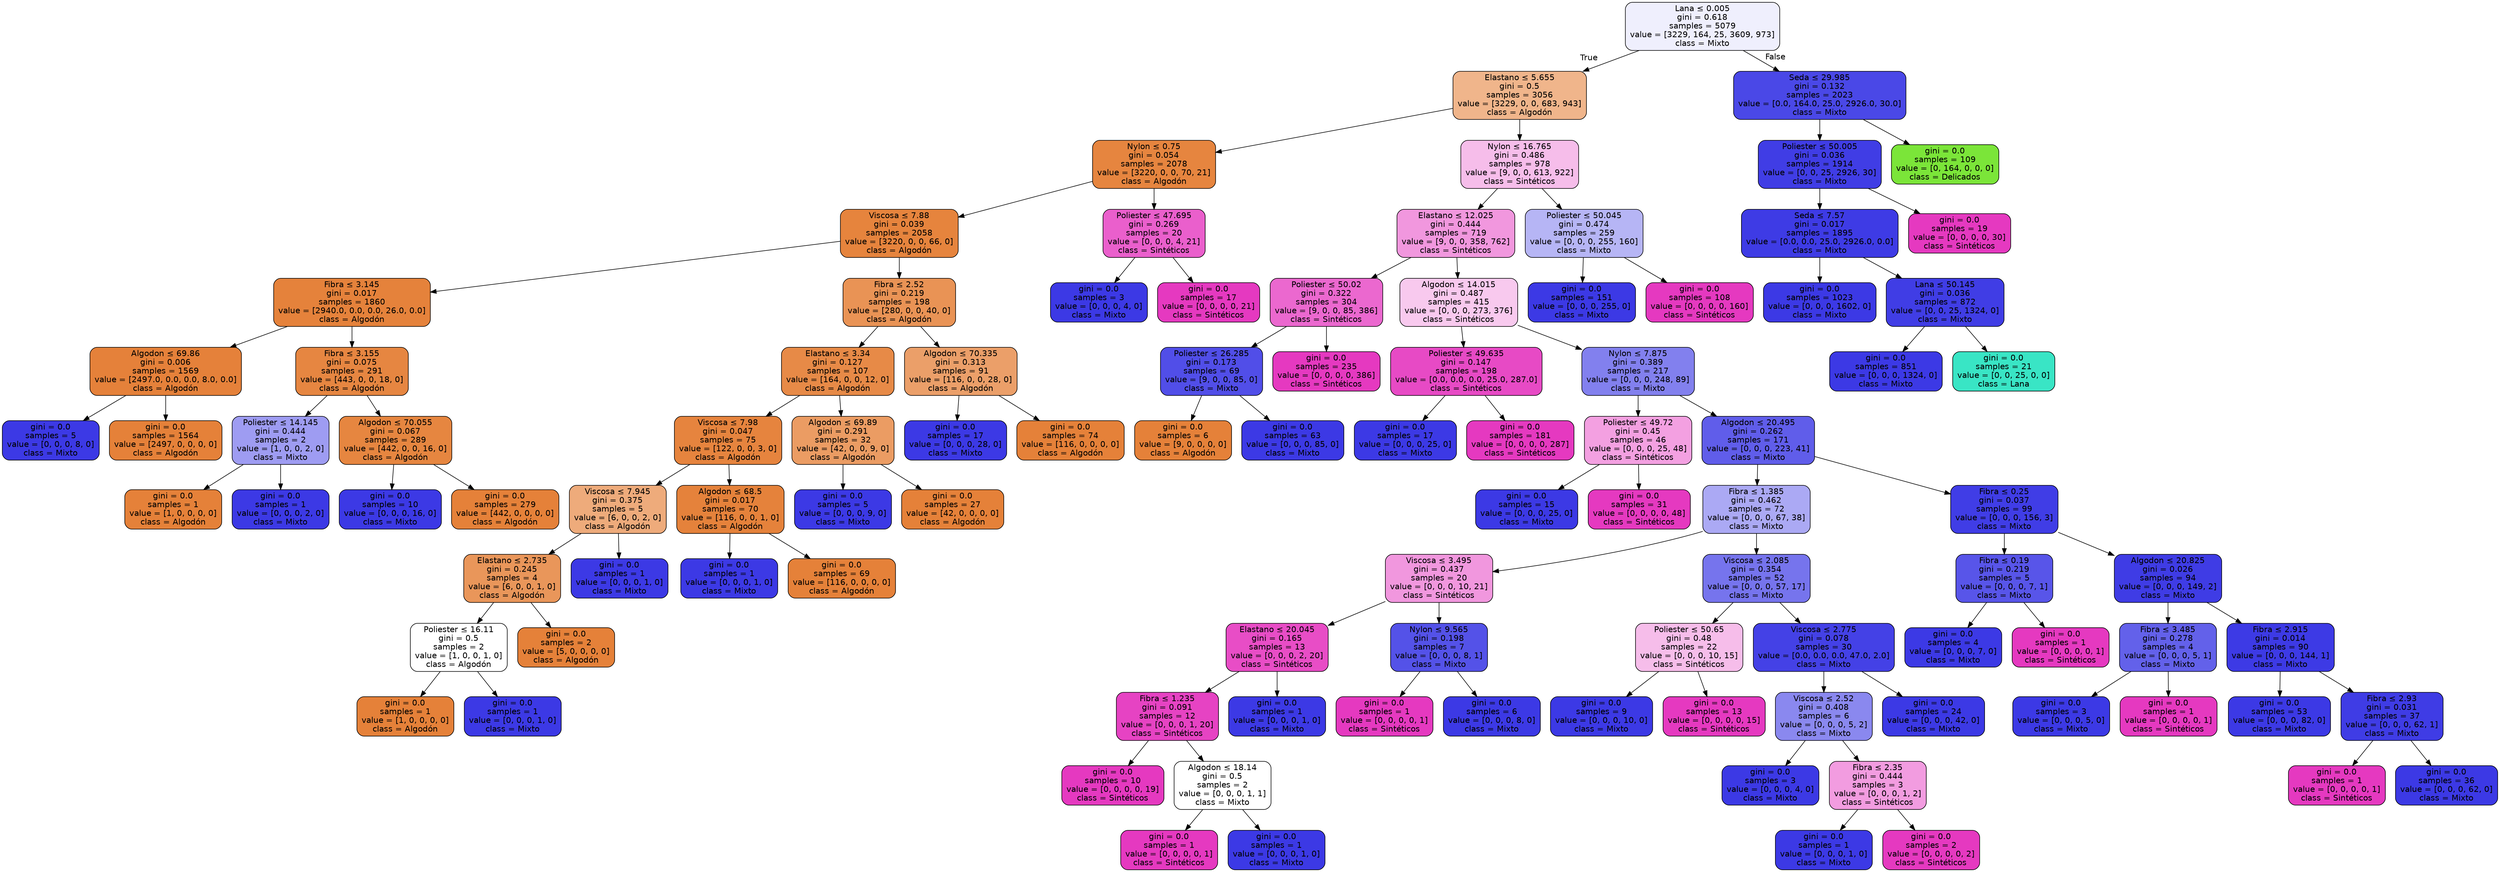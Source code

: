 digraph Tree {
node [shape=box, style="filled, rounded", color="black", fontname="helvetica"] ;
edge [fontname="helvetica"] ;
0 [label=<Lana &le; 0.005<br/>gini = 0.618<br/>samples = 5079<br/>value = [3229, 164, 25, 3609, 973]<br/>class = Mixto>, fillcolor="#efeffd"] ;
1 [label=<Elastano &le; 5.655<br/>gini = 0.5<br/>samples = 3056<br/>value = [3229, 0, 0, 683, 943]<br/>class = Algodón>, fillcolor="#f0b58b"] ;
0 -> 1 [labeldistance=2.5, labelangle=45, headlabel="True"] ;
2 [label=<Nylon &le; 0.75<br/>gini = 0.054<br/>samples = 2078<br/>value = [3220, 0, 0, 70, 21]<br/>class = Algodón>, fillcolor="#e6853f"] ;
1 -> 2 ;
3 [label=<Viscosa &le; 7.88<br/>gini = 0.039<br/>samples = 2058<br/>value = [3220, 0, 0, 66, 0]<br/>class = Algodón>, fillcolor="#e6843d"] ;
2 -> 3 ;
4 [label=<Fibra &le; 3.145<br/>gini = 0.017<br/>samples = 1860<br/>value = [2940.0, 0.0, 0.0, 26.0, 0.0]<br/>class = Algodón>, fillcolor="#e5823b"] ;
3 -> 4 ;
5 [label=<Algodon &le; 69.86<br/>gini = 0.006<br/>samples = 1569<br/>value = [2497.0, 0.0, 0.0, 8.0, 0.0]<br/>class = Algodón>, fillcolor="#e5813a"] ;
4 -> 5 ;
6 [label=<gini = 0.0<br/>samples = 5<br/>value = [0, 0, 0, 8, 0]<br/>class = Mixto>, fillcolor="#3c39e5"] ;
5 -> 6 ;
7 [label=<gini = 0.0<br/>samples = 1564<br/>value = [2497, 0, 0, 0, 0]<br/>class = Algodón>, fillcolor="#e58139"] ;
5 -> 7 ;
8 [label=<Fibra &le; 3.155<br/>gini = 0.075<br/>samples = 291<br/>value = [443, 0, 0, 18, 0]<br/>class = Algodón>, fillcolor="#e68641"] ;
4 -> 8 ;
9 [label=<Poliester &le; 14.145<br/>gini = 0.444<br/>samples = 2<br/>value = [1, 0, 0, 2, 0]<br/>class = Mixto>, fillcolor="#9e9cf2"] ;
8 -> 9 ;
10 [label=<gini = 0.0<br/>samples = 1<br/>value = [1, 0, 0, 0, 0]<br/>class = Algodón>, fillcolor="#e58139"] ;
9 -> 10 ;
11 [label=<gini = 0.0<br/>samples = 1<br/>value = [0, 0, 0, 2, 0]<br/>class = Mixto>, fillcolor="#3c39e5"] ;
9 -> 11 ;
12 [label=<Algodon &le; 70.055<br/>gini = 0.067<br/>samples = 289<br/>value = [442, 0, 0, 16, 0]<br/>class = Algodón>, fillcolor="#e68640"] ;
8 -> 12 ;
13 [label=<gini = 0.0<br/>samples = 10<br/>value = [0, 0, 0, 16, 0]<br/>class = Mixto>, fillcolor="#3c39e5"] ;
12 -> 13 ;
14 [label=<gini = 0.0<br/>samples = 279<br/>value = [442, 0, 0, 0, 0]<br/>class = Algodón>, fillcolor="#e58139"] ;
12 -> 14 ;
15 [label=<Fibra &le; 2.52<br/>gini = 0.219<br/>samples = 198<br/>value = [280, 0, 0, 40, 0]<br/>class = Algodón>, fillcolor="#e99355"] ;
3 -> 15 ;
16 [label=<Elastano &le; 3.34<br/>gini = 0.127<br/>samples = 107<br/>value = [164, 0, 0, 12, 0]<br/>class = Algodón>, fillcolor="#e78a47"] ;
15 -> 16 ;
17 [label=<Viscosa &le; 7.98<br/>gini = 0.047<br/>samples = 75<br/>value = [122, 0, 0, 3, 0]<br/>class = Algodón>, fillcolor="#e6843e"] ;
16 -> 17 ;
18 [label=<Viscosa &le; 7.945<br/>gini = 0.375<br/>samples = 5<br/>value = [6, 0, 0, 2, 0]<br/>class = Algodón>, fillcolor="#eeab7b"] ;
17 -> 18 ;
19 [label=<Elastano &le; 2.735<br/>gini = 0.245<br/>samples = 4<br/>value = [6, 0, 0, 1, 0]<br/>class = Algodón>, fillcolor="#e9965a"] ;
18 -> 19 ;
20 [label=<Poliester &le; 16.11<br/>gini = 0.5<br/>samples = 2<br/>value = [1, 0, 0, 1, 0]<br/>class = Algodón>, fillcolor="#ffffff"] ;
19 -> 20 ;
21 [label=<gini = 0.0<br/>samples = 1<br/>value = [1, 0, 0, 0, 0]<br/>class = Algodón>, fillcolor="#e58139"] ;
20 -> 21 ;
22 [label=<gini = 0.0<br/>samples = 1<br/>value = [0, 0, 0, 1, 0]<br/>class = Mixto>, fillcolor="#3c39e5"] ;
20 -> 22 ;
23 [label=<gini = 0.0<br/>samples = 2<br/>value = [5, 0, 0, 0, 0]<br/>class = Algodón>, fillcolor="#e58139"] ;
19 -> 23 ;
24 [label=<gini = 0.0<br/>samples = 1<br/>value = [0, 0, 0, 1, 0]<br/>class = Mixto>, fillcolor="#3c39e5"] ;
18 -> 24 ;
25 [label=<Algodon &le; 68.5<br/>gini = 0.017<br/>samples = 70<br/>value = [116, 0, 0, 1, 0]<br/>class = Algodón>, fillcolor="#e5823b"] ;
17 -> 25 ;
26 [label=<gini = 0.0<br/>samples = 1<br/>value = [0, 0, 0, 1, 0]<br/>class = Mixto>, fillcolor="#3c39e5"] ;
25 -> 26 ;
27 [label=<gini = 0.0<br/>samples = 69<br/>value = [116, 0, 0, 0, 0]<br/>class = Algodón>, fillcolor="#e58139"] ;
25 -> 27 ;
28 [label=<Algodon &le; 69.89<br/>gini = 0.291<br/>samples = 32<br/>value = [42, 0, 0, 9, 0]<br/>class = Algodón>, fillcolor="#eb9c63"] ;
16 -> 28 ;
29 [label=<gini = 0.0<br/>samples = 5<br/>value = [0, 0, 0, 9, 0]<br/>class = Mixto>, fillcolor="#3c39e5"] ;
28 -> 29 ;
30 [label=<gini = 0.0<br/>samples = 27<br/>value = [42, 0, 0, 0, 0]<br/>class = Algodón>, fillcolor="#e58139"] ;
28 -> 30 ;
31 [label=<Algodon &le; 70.335<br/>gini = 0.313<br/>samples = 91<br/>value = [116, 0, 0, 28, 0]<br/>class = Algodón>, fillcolor="#eb9f69"] ;
15 -> 31 ;
32 [label=<gini = 0.0<br/>samples = 17<br/>value = [0, 0, 0, 28, 0]<br/>class = Mixto>, fillcolor="#3c39e5"] ;
31 -> 32 ;
33 [label=<gini = 0.0<br/>samples = 74<br/>value = [116, 0, 0, 0, 0]<br/>class = Algodón>, fillcolor="#e58139"] ;
31 -> 33 ;
34 [label=<Poliester &le; 47.695<br/>gini = 0.269<br/>samples = 20<br/>value = [0, 0, 0, 4, 21]<br/>class = Sintéticos>, fillcolor="#ea5fcc"] ;
2 -> 34 ;
35 [label=<gini = 0.0<br/>samples = 3<br/>value = [0, 0, 0, 4, 0]<br/>class = Mixto>, fillcolor="#3c39e5"] ;
34 -> 35 ;
36 [label=<gini = 0.0<br/>samples = 17<br/>value = [0, 0, 0, 0, 21]<br/>class = Sintéticos>, fillcolor="#e539c0"] ;
34 -> 36 ;
37 [label=<Nylon &le; 16.765<br/>gini = 0.486<br/>samples = 978<br/>value = [9, 0, 0, 613, 922]<br/>class = Sintéticos>, fillcolor="#f6bdea"] ;
1 -> 37 ;
38 [label=<Elastano &le; 12.025<br/>gini = 0.444<br/>samples = 719<br/>value = [9, 0, 0, 358, 762]<br/>class = Sintéticos>, fillcolor="#f197de"] ;
37 -> 38 ;
39 [label=<Poliester &le; 50.02<br/>gini = 0.322<br/>samples = 304<br/>value = [9, 0, 0, 85, 386]<br/>class = Sintéticos>, fillcolor="#eb68cf"] ;
38 -> 39 ;
40 [label=<Poliester &le; 26.285<br/>gini = 0.173<br/>samples = 69<br/>value = [9, 0, 0, 85, 0]<br/>class = Mixto>, fillcolor="#514ee8"] ;
39 -> 40 ;
41 [label=<gini = 0.0<br/>samples = 6<br/>value = [9, 0, 0, 0, 0]<br/>class = Algodón>, fillcolor="#e58139"] ;
40 -> 41 ;
42 [label=<gini = 0.0<br/>samples = 63<br/>value = [0, 0, 0, 85, 0]<br/>class = Mixto>, fillcolor="#3c39e5"] ;
40 -> 42 ;
43 [label=<gini = 0.0<br/>samples = 235<br/>value = [0, 0, 0, 0, 386]<br/>class = Sintéticos>, fillcolor="#e539c0"] ;
39 -> 43 ;
44 [label=<Algodon &le; 14.015<br/>gini = 0.487<br/>samples = 415<br/>value = [0, 0, 0, 273, 376]<br/>class = Sintéticos>, fillcolor="#f8c9ee"] ;
38 -> 44 ;
45 [label=<Poliester &le; 49.635<br/>gini = 0.147<br/>samples = 198<br/>value = [0.0, 0.0, 0.0, 25.0, 287.0]<br/>class = Sintéticos>, fillcolor="#e74ac5"] ;
44 -> 45 ;
46 [label=<gini = 0.0<br/>samples = 17<br/>value = [0, 0, 0, 25, 0]<br/>class = Mixto>, fillcolor="#3c39e5"] ;
45 -> 46 ;
47 [label=<gini = 0.0<br/>samples = 181<br/>value = [0, 0, 0, 0, 287]<br/>class = Sintéticos>, fillcolor="#e539c0"] ;
45 -> 47 ;
48 [label=<Nylon &le; 7.875<br/>gini = 0.389<br/>samples = 217<br/>value = [0, 0, 0, 248, 89]<br/>class = Mixto>, fillcolor="#8280ee"] ;
44 -> 48 ;
49 [label=<Poliester &le; 49.72<br/>gini = 0.45<br/>samples = 46<br/>value = [0, 0, 0, 25, 48]<br/>class = Sintéticos>, fillcolor="#f3a0e1"] ;
48 -> 49 ;
50 [label=<gini = 0.0<br/>samples = 15<br/>value = [0, 0, 0, 25, 0]<br/>class = Mixto>, fillcolor="#3c39e5"] ;
49 -> 50 ;
51 [label=<gini = 0.0<br/>samples = 31<br/>value = [0, 0, 0, 0, 48]<br/>class = Sintéticos>, fillcolor="#e539c0"] ;
49 -> 51 ;
52 [label=<Algodon &le; 20.495<br/>gini = 0.262<br/>samples = 171<br/>value = [0, 0, 0, 223, 41]<br/>class = Mixto>, fillcolor="#605dea"] ;
48 -> 52 ;
53 [label=<Fibra &le; 1.385<br/>gini = 0.462<br/>samples = 72<br/>value = [0, 0, 0, 67, 38]<br/>class = Mixto>, fillcolor="#aba9f4"] ;
52 -> 53 ;
54 [label=<Viscosa &le; 3.495<br/>gini = 0.437<br/>samples = 20<br/>value = [0, 0, 0, 10, 21]<br/>class = Sintéticos>, fillcolor="#f197de"] ;
53 -> 54 ;
55 [label=<Elastano &le; 20.045<br/>gini = 0.165<br/>samples = 13<br/>value = [0, 0, 0, 2, 20]<br/>class = Sintéticos>, fillcolor="#e84dc6"] ;
54 -> 55 ;
56 [label=<Fibra &le; 1.235<br/>gini = 0.091<br/>samples = 12<br/>value = [0, 0, 0, 1, 20]<br/>class = Sintéticos>, fillcolor="#e643c3"] ;
55 -> 56 ;
57 [label=<gini = 0.0<br/>samples = 10<br/>value = [0, 0, 0, 0, 19]<br/>class = Sintéticos>, fillcolor="#e539c0"] ;
56 -> 57 ;
58 [label=<Algodon &le; 18.14<br/>gini = 0.5<br/>samples = 2<br/>value = [0, 0, 0, 1, 1]<br/>class = Mixto>, fillcolor="#ffffff"] ;
56 -> 58 ;
59 [label=<gini = 0.0<br/>samples = 1<br/>value = [0, 0, 0, 0, 1]<br/>class = Sintéticos>, fillcolor="#e539c0"] ;
58 -> 59 ;
60 [label=<gini = 0.0<br/>samples = 1<br/>value = [0, 0, 0, 1, 0]<br/>class = Mixto>, fillcolor="#3c39e5"] ;
58 -> 60 ;
61 [label=<gini = 0.0<br/>samples = 1<br/>value = [0, 0, 0, 1, 0]<br/>class = Mixto>, fillcolor="#3c39e5"] ;
55 -> 61 ;
62 [label=<Nylon &le; 9.565<br/>gini = 0.198<br/>samples = 7<br/>value = [0, 0, 0, 8, 1]<br/>class = Mixto>, fillcolor="#5452e8"] ;
54 -> 62 ;
63 [label=<gini = 0.0<br/>samples = 1<br/>value = [0, 0, 0, 0, 1]<br/>class = Sintéticos>, fillcolor="#e539c0"] ;
62 -> 63 ;
64 [label=<gini = 0.0<br/>samples = 6<br/>value = [0, 0, 0, 8, 0]<br/>class = Mixto>, fillcolor="#3c39e5"] ;
62 -> 64 ;
65 [label=<Viscosa &le; 2.085<br/>gini = 0.354<br/>samples = 52<br/>value = [0, 0, 0, 57, 17]<br/>class = Mixto>, fillcolor="#7674ed"] ;
53 -> 65 ;
66 [label=<Poliester &le; 50.65<br/>gini = 0.48<br/>samples = 22<br/>value = [0, 0, 0, 10, 15]<br/>class = Sintéticos>, fillcolor="#f6bdea"] ;
65 -> 66 ;
67 [label=<gini = 0.0<br/>samples = 9<br/>value = [0, 0, 0, 10, 0]<br/>class = Mixto>, fillcolor="#3c39e5"] ;
66 -> 67 ;
68 [label=<gini = 0.0<br/>samples = 13<br/>value = [0, 0, 0, 0, 15]<br/>class = Sintéticos>, fillcolor="#e539c0"] ;
66 -> 68 ;
69 [label=<Viscosa &le; 2.775<br/>gini = 0.078<br/>samples = 30<br/>value = [0.0, 0.0, 0.0, 47.0, 2.0]<br/>class = Mixto>, fillcolor="#4441e6"] ;
65 -> 69 ;
70 [label=<Viscosa &le; 2.52<br/>gini = 0.408<br/>samples = 6<br/>value = [0, 0, 0, 5, 2]<br/>class = Mixto>, fillcolor="#8a88ef"] ;
69 -> 70 ;
71 [label=<gini = 0.0<br/>samples = 3<br/>value = [0, 0, 0, 4, 0]<br/>class = Mixto>, fillcolor="#3c39e5"] ;
70 -> 71 ;
72 [label=<Fibra &le; 2.35<br/>gini = 0.444<br/>samples = 3<br/>value = [0, 0, 0, 1, 2]<br/>class = Sintéticos>, fillcolor="#f29ce0"] ;
70 -> 72 ;
73 [label=<gini = 0.0<br/>samples = 1<br/>value = [0, 0, 0, 1, 0]<br/>class = Mixto>, fillcolor="#3c39e5"] ;
72 -> 73 ;
74 [label=<gini = 0.0<br/>samples = 2<br/>value = [0, 0, 0, 0, 2]<br/>class = Sintéticos>, fillcolor="#e539c0"] ;
72 -> 74 ;
75 [label=<gini = 0.0<br/>samples = 24<br/>value = [0, 0, 0, 42, 0]<br/>class = Mixto>, fillcolor="#3c39e5"] ;
69 -> 75 ;
76 [label=<Fibra &le; 0.25<br/>gini = 0.037<br/>samples = 99<br/>value = [0, 0, 0, 156, 3]<br/>class = Mixto>, fillcolor="#403de6"] ;
52 -> 76 ;
77 [label=<Fibra &le; 0.19<br/>gini = 0.219<br/>samples = 5<br/>value = [0, 0, 0, 7, 1]<br/>class = Mixto>, fillcolor="#5855e9"] ;
76 -> 77 ;
78 [label=<gini = 0.0<br/>samples = 4<br/>value = [0, 0, 0, 7, 0]<br/>class = Mixto>, fillcolor="#3c39e5"] ;
77 -> 78 ;
79 [label=<gini = 0.0<br/>samples = 1<br/>value = [0, 0, 0, 0, 1]<br/>class = Sintéticos>, fillcolor="#e539c0"] ;
77 -> 79 ;
80 [label=<Algodon &le; 20.825<br/>gini = 0.026<br/>samples = 94<br/>value = [0, 0, 0, 149, 2]<br/>class = Mixto>, fillcolor="#3f3ce5"] ;
76 -> 80 ;
81 [label=<Fibra &le; 3.485<br/>gini = 0.278<br/>samples = 4<br/>value = [0, 0, 0, 5, 1]<br/>class = Mixto>, fillcolor="#6361ea"] ;
80 -> 81 ;
82 [label=<gini = 0.0<br/>samples = 3<br/>value = [0, 0, 0, 5, 0]<br/>class = Mixto>, fillcolor="#3c39e5"] ;
81 -> 82 ;
83 [label=<gini = 0.0<br/>samples = 1<br/>value = [0, 0, 0, 0, 1]<br/>class = Sintéticos>, fillcolor="#e539c0"] ;
81 -> 83 ;
84 [label=<Fibra &le; 2.915<br/>gini = 0.014<br/>samples = 90<br/>value = [0, 0, 0, 144, 1]<br/>class = Mixto>, fillcolor="#3d3ae5"] ;
80 -> 84 ;
85 [label=<gini = 0.0<br/>samples = 53<br/>value = [0, 0, 0, 82, 0]<br/>class = Mixto>, fillcolor="#3c39e5"] ;
84 -> 85 ;
86 [label=<Fibra &le; 2.93<br/>gini = 0.031<br/>samples = 37<br/>value = [0, 0, 0, 62, 1]<br/>class = Mixto>, fillcolor="#3f3ce5"] ;
84 -> 86 ;
87 [label=<gini = 0.0<br/>samples = 1<br/>value = [0, 0, 0, 0, 1]<br/>class = Sintéticos>, fillcolor="#e539c0"] ;
86 -> 87 ;
88 [label=<gini = 0.0<br/>samples = 36<br/>value = [0, 0, 0, 62, 0]<br/>class = Mixto>, fillcolor="#3c39e5"] ;
86 -> 88 ;
89 [label=<Poliester &le; 50.045<br/>gini = 0.474<br/>samples = 259<br/>value = [0, 0, 0, 255, 160]<br/>class = Mixto>, fillcolor="#b6b5f5"] ;
37 -> 89 ;
90 [label=<gini = 0.0<br/>samples = 151<br/>value = [0, 0, 0, 255, 0]<br/>class = Mixto>, fillcolor="#3c39e5"] ;
89 -> 90 ;
91 [label=<gini = 0.0<br/>samples = 108<br/>value = [0, 0, 0, 0, 160]<br/>class = Sintéticos>, fillcolor="#e539c0"] ;
89 -> 91 ;
92 [label=<Seda &le; 29.985<br/>gini = 0.132<br/>samples = 2023<br/>value = [0.0, 164.0, 25.0, 2926.0, 30.0]<br/>class = Mixto>, fillcolor="#4a48e7"] ;
0 -> 92 [labeldistance=2.5, labelangle=-45, headlabel="False"] ;
93 [label=<Poliester &le; 50.005<br/>gini = 0.036<br/>samples = 1914<br/>value = [0, 0, 25, 2926, 30]<br/>class = Mixto>, fillcolor="#403de5"] ;
92 -> 93 ;
94 [label=<Seda &le; 7.57<br/>gini = 0.017<br/>samples = 1895<br/>value = [0.0, 0.0, 25.0, 2926.0, 0.0]<br/>class = Mixto>, fillcolor="#3e3be5"] ;
93 -> 94 ;
95 [label=<gini = 0.0<br/>samples = 1023<br/>value = [0, 0, 0, 1602, 0]<br/>class = Mixto>, fillcolor="#3c39e5"] ;
94 -> 95 ;
96 [label=<Lana &le; 50.145<br/>gini = 0.036<br/>samples = 872<br/>value = [0, 0, 25, 1324, 0]<br/>class = Mixto>, fillcolor="#403de5"] ;
94 -> 96 ;
97 [label=<gini = 0.0<br/>samples = 851<br/>value = [0, 0, 0, 1324, 0]<br/>class = Mixto>, fillcolor="#3c39e5"] ;
96 -> 97 ;
98 [label=<gini = 0.0<br/>samples = 21<br/>value = [0, 0, 25, 0, 0]<br/>class = Lana>, fillcolor="#39e5c5"] ;
96 -> 98 ;
99 [label=<gini = 0.0<br/>samples = 19<br/>value = [0, 0, 0, 0, 30]<br/>class = Sintéticos>, fillcolor="#e539c0"] ;
93 -> 99 ;
100 [label=<gini = 0.0<br/>samples = 109<br/>value = [0, 164, 0, 0, 0]<br/>class = Delicados>, fillcolor="#7be539"] ;
92 -> 100 ;
}